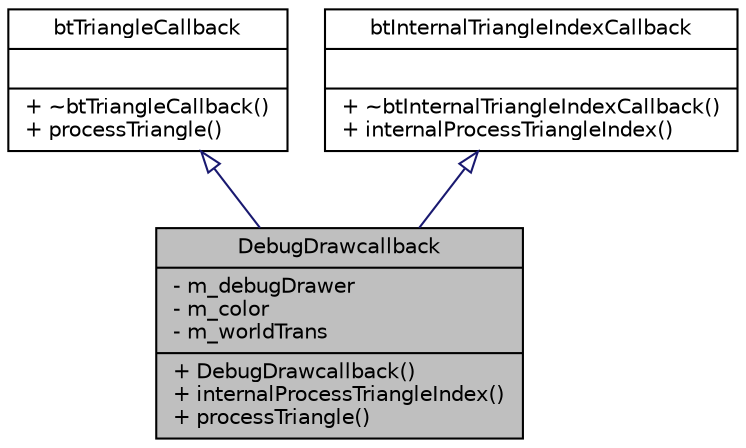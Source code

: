 digraph G
{
  edge [fontname="Helvetica",fontsize="10",labelfontname="Helvetica",labelfontsize="10"];
  node [fontname="Helvetica",fontsize="10",shape=record];
  Node1 [label="{DebugDrawcallback\n|- m_debugDrawer\l- m_color\l- m_worldTrans\l|+ DebugDrawcallback()\l+ internalProcessTriangleIndex()\l+ processTriangle()\l}",height=0.2,width=0.4,color="black", fillcolor="grey75", style="filled" fontcolor="black"];
  Node2 -> Node1 [dir=back,color="midnightblue",fontsize="10",style="solid",arrowtail="empty",fontname="Helvetica"];
  Node2 [label="{btTriangleCallback\n||+ ~btTriangleCallback()\l+ processTriangle()\l}",height=0.2,width=0.4,color="black", fillcolor="white", style="filled",URL="$d9/d9e/classbtTriangleCallback.html"];
  Node3 -> Node1 [dir=back,color="midnightblue",fontsize="10",style="solid",arrowtail="empty",fontname="Helvetica"];
  Node3 [label="{btInternalTriangleIndexCallback\n||+ ~btInternalTriangleIndexCallback()\l+ internalProcessTriangleIndex()\l}",height=0.2,width=0.4,color="black", fillcolor="white", style="filled",URL="$da/dfa/classbtInternalTriangleIndexCallback.html"];
}
